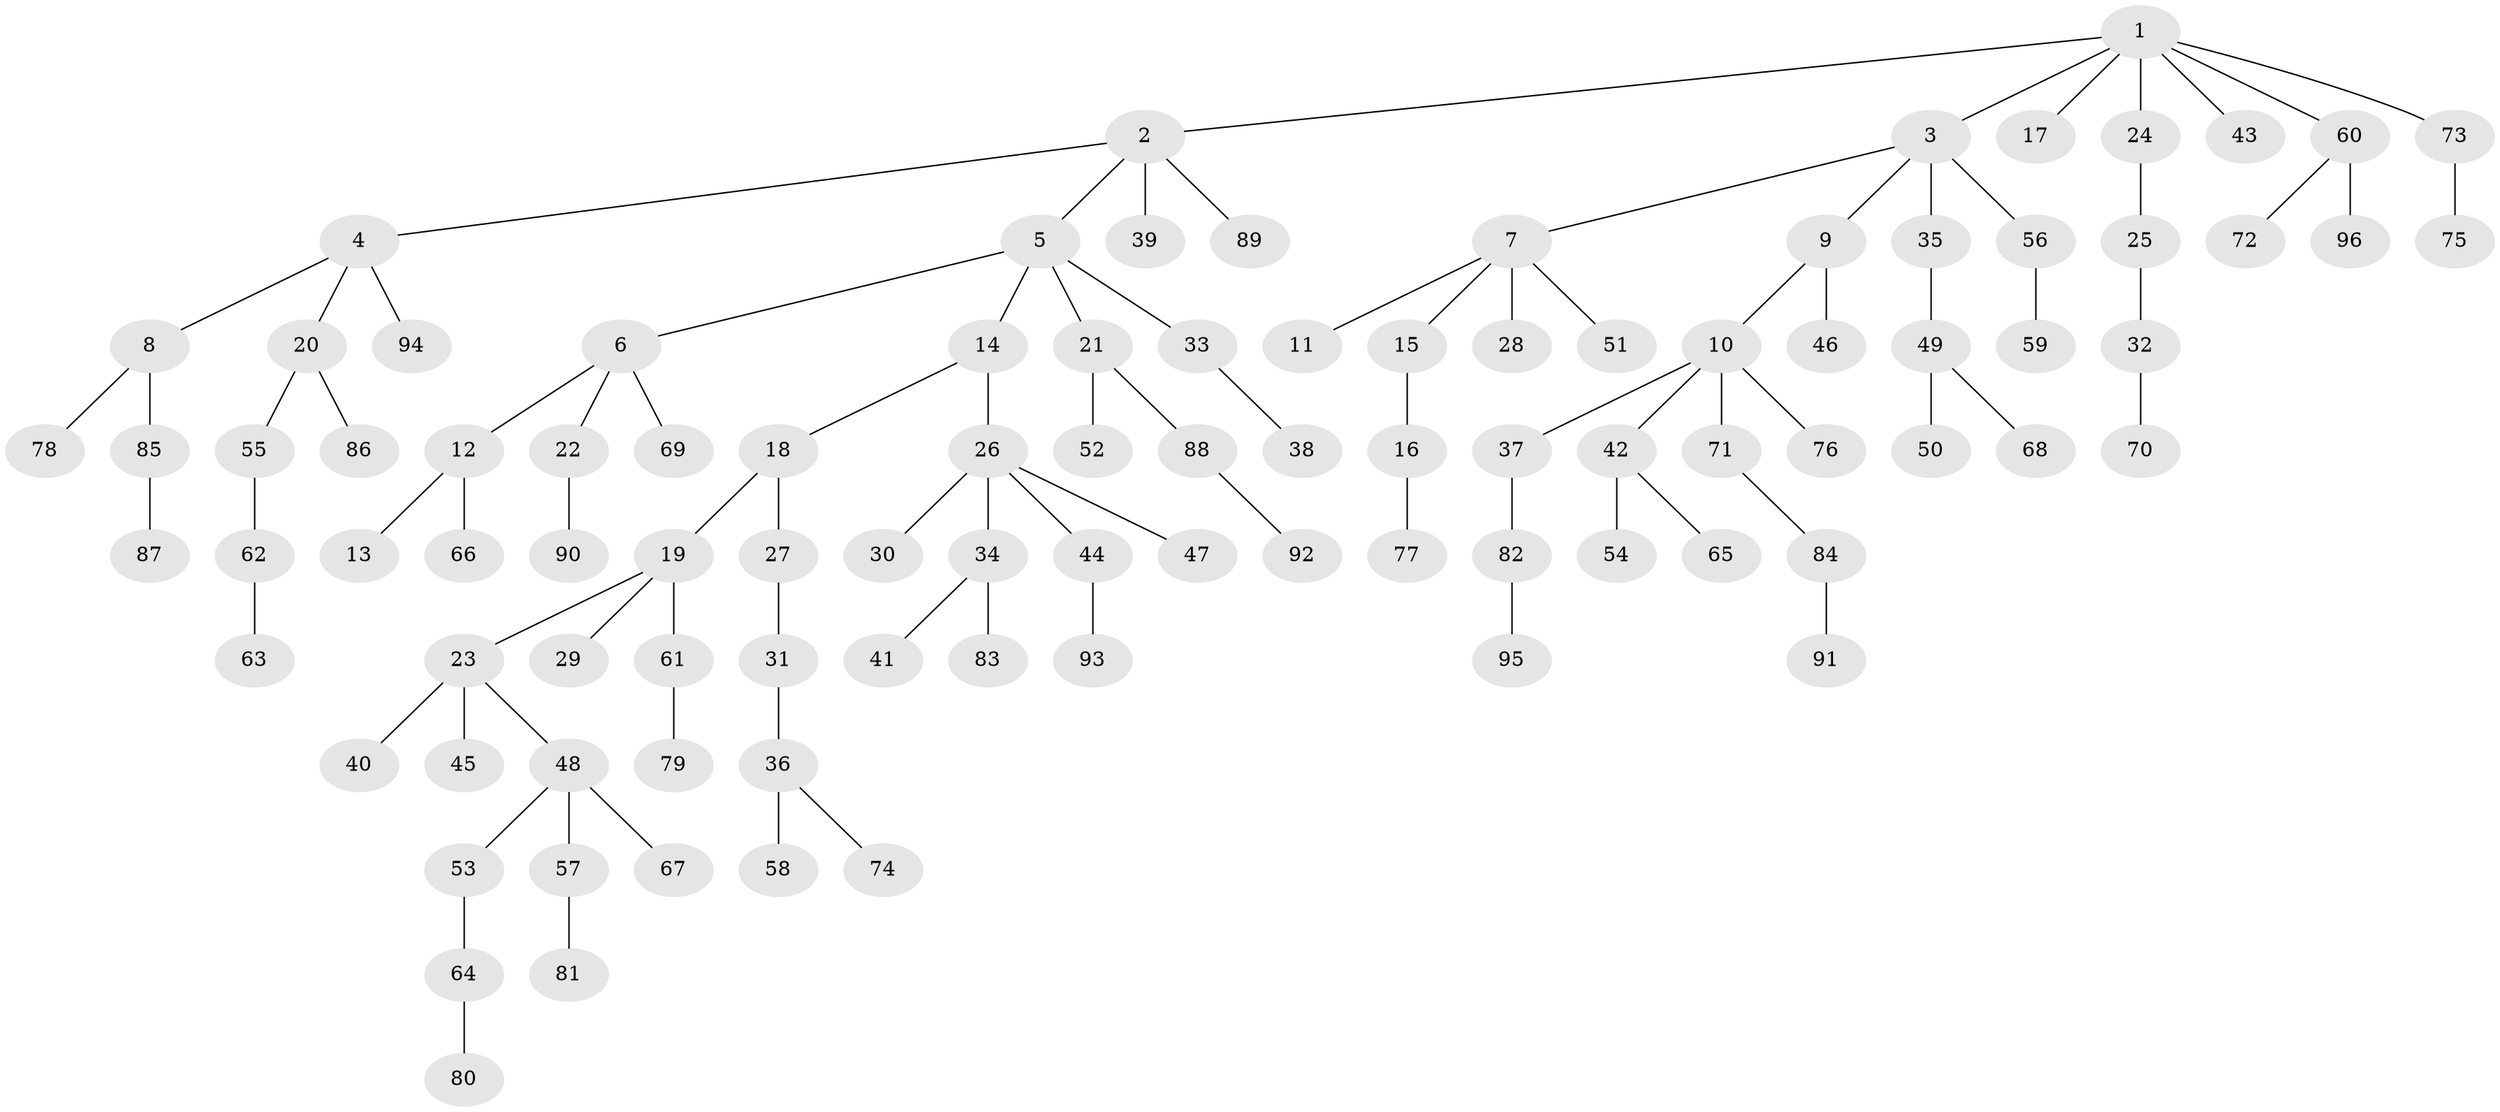 // Generated by graph-tools (version 1.1) at 2025/15/03/09/25 04:15:28]
// undirected, 96 vertices, 95 edges
graph export_dot {
graph [start="1"]
  node [color=gray90,style=filled];
  1;
  2;
  3;
  4;
  5;
  6;
  7;
  8;
  9;
  10;
  11;
  12;
  13;
  14;
  15;
  16;
  17;
  18;
  19;
  20;
  21;
  22;
  23;
  24;
  25;
  26;
  27;
  28;
  29;
  30;
  31;
  32;
  33;
  34;
  35;
  36;
  37;
  38;
  39;
  40;
  41;
  42;
  43;
  44;
  45;
  46;
  47;
  48;
  49;
  50;
  51;
  52;
  53;
  54;
  55;
  56;
  57;
  58;
  59;
  60;
  61;
  62;
  63;
  64;
  65;
  66;
  67;
  68;
  69;
  70;
  71;
  72;
  73;
  74;
  75;
  76;
  77;
  78;
  79;
  80;
  81;
  82;
  83;
  84;
  85;
  86;
  87;
  88;
  89;
  90;
  91;
  92;
  93;
  94;
  95;
  96;
  1 -- 2;
  1 -- 3;
  1 -- 17;
  1 -- 24;
  1 -- 43;
  1 -- 60;
  1 -- 73;
  2 -- 4;
  2 -- 5;
  2 -- 39;
  2 -- 89;
  3 -- 7;
  3 -- 9;
  3 -- 35;
  3 -- 56;
  4 -- 8;
  4 -- 20;
  4 -- 94;
  5 -- 6;
  5 -- 14;
  5 -- 21;
  5 -- 33;
  6 -- 12;
  6 -- 22;
  6 -- 69;
  7 -- 11;
  7 -- 15;
  7 -- 28;
  7 -- 51;
  8 -- 78;
  8 -- 85;
  9 -- 10;
  9 -- 46;
  10 -- 37;
  10 -- 42;
  10 -- 71;
  10 -- 76;
  12 -- 13;
  12 -- 66;
  14 -- 18;
  14 -- 26;
  15 -- 16;
  16 -- 77;
  18 -- 19;
  18 -- 27;
  19 -- 23;
  19 -- 29;
  19 -- 61;
  20 -- 55;
  20 -- 86;
  21 -- 52;
  21 -- 88;
  22 -- 90;
  23 -- 40;
  23 -- 45;
  23 -- 48;
  24 -- 25;
  25 -- 32;
  26 -- 30;
  26 -- 34;
  26 -- 44;
  26 -- 47;
  27 -- 31;
  31 -- 36;
  32 -- 70;
  33 -- 38;
  34 -- 41;
  34 -- 83;
  35 -- 49;
  36 -- 58;
  36 -- 74;
  37 -- 82;
  42 -- 54;
  42 -- 65;
  44 -- 93;
  48 -- 53;
  48 -- 57;
  48 -- 67;
  49 -- 50;
  49 -- 68;
  53 -- 64;
  55 -- 62;
  56 -- 59;
  57 -- 81;
  60 -- 72;
  60 -- 96;
  61 -- 79;
  62 -- 63;
  64 -- 80;
  71 -- 84;
  73 -- 75;
  82 -- 95;
  84 -- 91;
  85 -- 87;
  88 -- 92;
}
